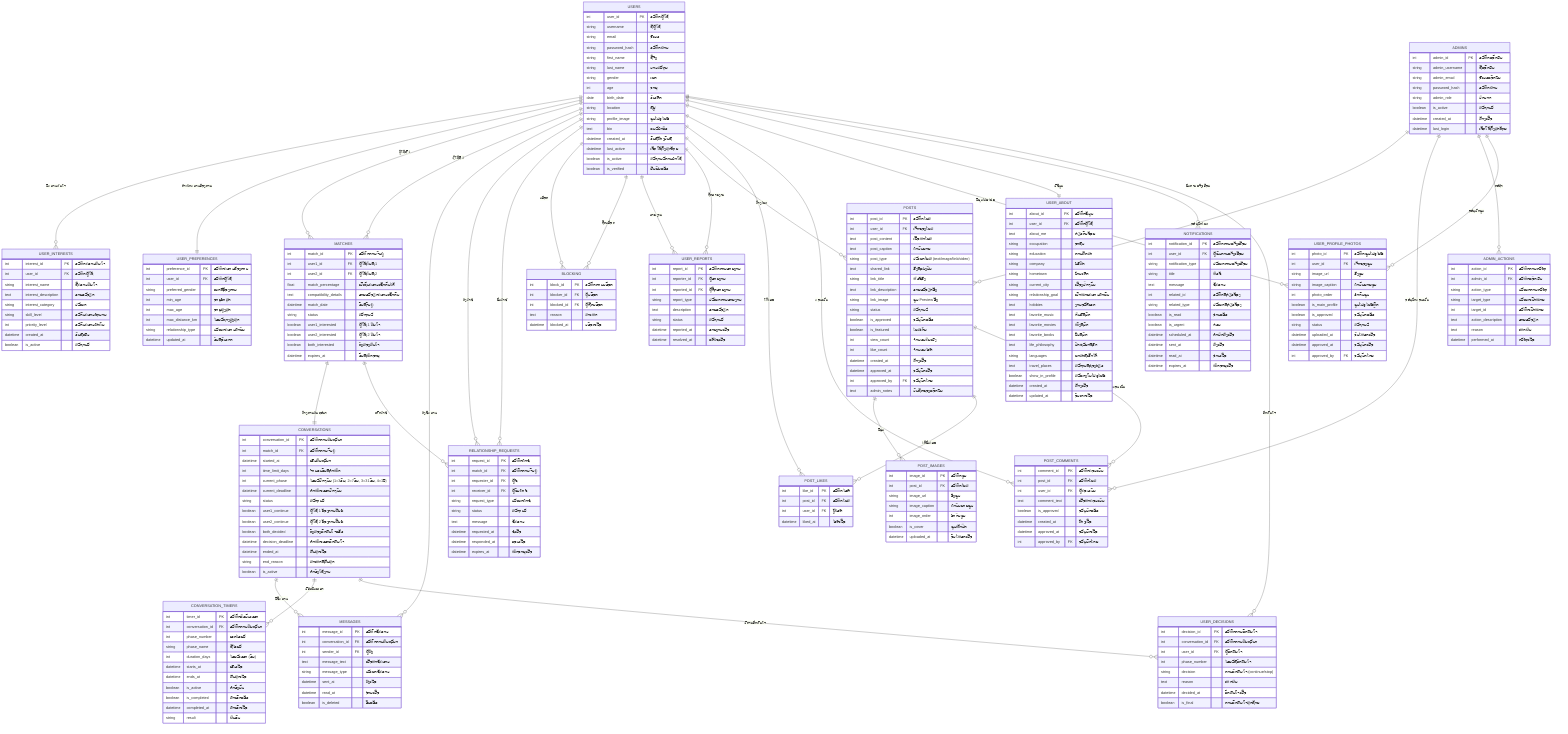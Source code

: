 erDiagram
    %% ລະບົບຫາຄູ່ຮັກ - LOVE MATCHING SYSTEM
    
    USERS {
        int user_id PK "ລະຫັດຜູ້ໃຊ້"
        string username "ຊື່ຜູ້ໃຊ້"
        string email "ອີເມວ"
        string password_hash "ລະຫັດຜ່ານ"
        string first_name "ຊື່ຈິງ"
        string last_name "ນາມສະກຸນ"
        string gender "ເພດ"
        int age "ອາຍຸ"
        date birth_date "ວັນເກີດ"
        string location "ທີ່ຢູ່"
        string profile_image "ຮູບໂປຣໄຟລ໌"
        text bio "ແນະນຳຕົວ"
        datetime created_at "ວັນທີ່ສ້າງບັນຊີ"
        datetime last_active "ເຂົ້າໃຊ້ຄັ້ງສຸດທ້າຍ"
        boolean is_active "ສະຖານະການນຳໃຊ້"
        boolean is_verified "ຢືນຢັນແລ້ວ"
    }
    
    USER_INTERESTS {
        int interest_id PK "ລະຫັດຄວາມສົນໃຈ"
        int user_id FK "ລະຫັດຜູ້ໃຊ້"
        string interest_name "ຊື່ຄວາມສົນໃຈ"
        text interest_description "ລາຍລະອຽດ"
        string interest_category "ປະເພດ"
        string skill_level "ລະດັບຄວາມຊຳນານ"
        int priority_level "ລະດັບຄວາມສຳຄັນ"
        datetime created_at "ວັນທີ່ເພີ່ມ"
        boolean is_active "ສະຖານະ"
    }
    
    USER_PREFERENCES {
        int preference_id PK "ລະຫັດຄວາມຕ້ອງການ"
        int user_id FK "ລະຫັດຜູ້ໃຊ້"
        string preferred_gender "ເພດທີ່ຕ້ອງການ"
        int min_age "ອາຍຸຕ່ຳສຸດ"
        int max_age "ອາຍຸສູງສຸດ"
        int max_distance_km "ໄລຍະທາງສູງສຸດ"
        string relationship_type "ປະເພດຄວາມສຳພັນ"
        datetime updated_at "ວັນທີ່ອັບເດດ"
    }
    
    MATCHES {
        int match_id PK "ລະຫັດການຈັບຄູ່"
        int user1_id FK "ຜູ້ໃຊ້ຄົນທີ່ 1"
        int user2_id FK "ຜູ້ໃຊ້ຄົນທີ່ 2"
        float match_percentage "ເປີເຊັນຄວາມເຂົ້າກັນໄດ້"
        text compatibility_details "ລາຍລະອຽດຄວາມເຂົ້າກັນ"
        datetime match_date "ວັນທີ່ຈັບຄູ່"
        string status "ສະຖານະ"
        boolean user1_interested "ຜູ້ໃຊ້ 1 ສົນໃຈ"
        boolean user2_interested "ຜູ້ໃຊ້ 2 ສົນໃຈ"
        boolean both_interested "ທັງສອງສົນໃຈ"
        datetime expires_at "ວັນທີ່ໝົດອາຍຸ"
    }
    
    CONVERSATIONS {
        int conversation_id PK "ລະຫັດການສົນທະນາ"
        int match_id FK "ລະຫັດການຈັບຄູ່"
        datetime started_at "ເລີ່ມສົນທະນາ"
        int time_limit_days "ຈຳນວນວັນທີ່ກຳໜົດ"
        int current_phase "ໄລຍະປັດຈຸບັນ (1=3ວັນ, 2=7ວັນ, 3=31ວັນ, 4=1ປີ)"
        datetime current_deadline "ກຳໜົດເວລາປັດຈຸບັນ"
        string status "ສະຖານະ"
        boolean user1_continue "ຜູ້ໃຊ້ 1 ຕ້ອງການສືບຕໍ່"
        boolean user2_continue "ຜູ້ໃຊ້ 2 ຕ້ອງການສືບຕໍ່"
        boolean both_decided "ທັງສອງຕັດສິນໃຈແລ້ວ"
        datetime decision_deadline "ກຳໜົດເວລາຕັດສິນໃຈ"
        datetime ended_at "ສິ້ນສຸດເມື່ອ"
        string end_reason "ສາເຫດທີ່ສິ້ນສຸດ"
        boolean is_active "ກຳລັງໃຊ້ງານ"
    }
    
    MESSAGES {
        int message_id PK "ລະຫັດຂໍ້ຄວາມ"
        int conversation_id FK "ລະຫັດການສົນທະນາ"
        int sender_id FK "ຜູ້ສົ່ງ"
        text message_text "ເນື້ອຫາຂໍ້ຄວາມ"
        string message_type "ປະເພດຂໍ້ຄວາມ"
        datetime sent_at "ສົ່ງເມື່ອ"
        datetime read_at "ອ່ານເມື່ອ"
        boolean is_deleted "ລຶບແລ້ວ"
    }
    
    RELATIONSHIP_REQUESTS {
        int request_id PK "ລະຫັດຄຳຂໍ"
        int match_id FK "ລະຫັດການຈັບຄູ່"
        int requester_id FK "ຜູ້ຂໍ"
        int receiver_id FK "ຜູ້ຮັບຄຳຂໍ"
        string request_type "ປະເພດຄຳຂໍ"
        string status "ສະຖານະ"
        text message "ຂໍ້ຄວາມ"
        datetime requested_at "ຂໍເມື່ອ"
        datetime responded_at "ຕອບເມື່ອ"
        datetime expires_at "ໝົດອາຍຸເມື່ອ"
    }
    
    BLOCKING {
        int block_id PK "ລະຫັດການບລັອກ"
        int blocker_id FK "ຜູ້ບລັອກ"
        int blocked_id FK "ຜູ້ຖືກບລັອກ"
        text reason "ສາເຫດ"
        datetime blocked_at "ບລັອກເມື່ອ"
    }
    
    USER_REPORTS {
        int report_id PK "ລະຫັດການລາຍງານ"
        int reporter_id FK "ຜູ້ລາຍງານ"
        int reported_id FK "ຜູ້ຖືກລາຍງານ"
        string report_type "ປະເພດການລາຍງານ"
        text description "ລາຍລະອຽດ"
        string status "ສະຖານະ"
        datetime reported_at "ລາຍງານເມື່ອ"
        datetime resolved_at "ແກ້ໄຂເມື່ອ"
    }
    
    POSTS {
        int post_id PK "ລະຫັດໂພສ"
        int user_id FK "ເຈົ້າຂອງໂພສ"
        text post_content "ເນື້ອຫາໂພສ"
        text post_caption "ຄຳບັນຍາຍ"
        string post_type "ປະເພດໂພສ (text/image/link/video)"
        text shared_link "ລິ້ງທີ່ແບ່ງປັນ"
        string link_title "ຫົວຂໍ້ລິ້ງ"
        text link_description "ລາຍລະອຽດລິ້ງ"
        string link_image "ຮູບ Preview ລິ້ງ"
        string status "ສະຖານະ"
        boolean is_approved "ອະນຸມັດແລ້ວ"
        boolean is_featured "ໂພສເດັ່ນ"
        int view_count "ຈຳນວນຄົນເບິ່ງ"
        int like_count "ຈຳນວນໄລກ໌"
        datetime created_at "ສ້າງເມື່ອ"
        datetime approved_at "ອະນຸມັດເມື່ອ"
        int approved_by FK "ອະນຸມັດໂດຍ"
        text admin_notes "ບັນທຶກຂອງແອັດມິນ"
    }
    
    POST_IMAGES {
        int image_id PK "ລະຫັດຮູບ"
        int post_id FK "ລະຫັດໂພສ"
        string image_url "ລິ້ງຮູບ"
        string image_caption "ຄຳບັນຍາຍຮູບ"
        int image_order "ລຳດັບຮູບ"
        boolean is_cover "ຮູບໜ້າປົກ"
        datetime uploaded_at "ອັບໂຫລດເມື່ອ"
    }
    
    POST_LIKES {
        int like_id PK "ລະຫັດໄລກ໌"
        int post_id FK "ລະຫັດໂພສ"
        int user_id FK "ຜູ້ໄລກ໌"
        datetime liked_at "ໄລກ໌ເມື່ອ"
    }
    
    POST_COMMENTS {
        int comment_id PK "ລະຫັດຄອມເມັນ"
        int post_id FK "ລະຫັດໂພສ"
        int user_id FK "ຜູ້ຄອມເມັນ"
        text comment_text "ເນື້ອຫາຄອມເມັນ"
        boolean is_approved "ອະນຸມັດແລ້ວ"
        datetime created_at "ສ້າງເມື່ອ"
        datetime approved_at "ອະນຸມັດເມື່ອ"
        int approved_by FK "ອະນຸມັດໂດຍ"
    }
    
    ADMINS {
        int admin_id PK "ລະຫັດແອັດມິນ"
        string admin_username "ຊື່ແອັດມິນ"
        string admin_email "ອີເມວແອັດມິນ"
        string password_hash "ລະຫັດຜ່ານ"
        string admin_role "ບົດບາດ"
        boolean is_active "ສະຖານະ"
        datetime created_at "ສ້າງເມື່ອ"
        datetime last_login "ເຂົ້າໃຊ້ຄັ້ງສຸດທ້າຍ"
    }
    
    ADMIN_ACTIONS {
        int action_id PK "ລະຫັດການກະທຳ"
        int admin_id FK "ລະຫັດແອັດມິນ"
        string action_type "ປະເພດການກະທຳ"
        string target_type "ປະເພດເປົ້າໝາຍ"
        int target_id "ລະຫັດເປົ້າໝາຍ"
        text action_description "ລາຍລະອຽດ"
        text reason "ເຫດຜົນ"
        datetime performed_at "ກະທຳເມື່ອ"
    }
    
    USER_PROFILE_PHOTOS {
        int photo_id PK "ລະຫັດຮູບໂປຣໄຟລ໌"
        int user_id FK "ເຈົ້າຂອງຮູບ"
        string image_url "ລິ້ງຮູບ"
        string image_caption "ຄຳບັນຍາຍຮູບ"
        int photo_order "ລຳດັບຮູບ"
        boolean is_main_profile "ຮູບໂປຣໄຟລ໌ຫຼັກ"
        boolean is_approved "ອະນຸມັດແລ້ວ"
        string status "ສະຖານະ"
        datetime uploaded_at "ອັບໂຫລດເມື່ອ"
        datetime approved_at "ອະນຸມັດເມື່ອ"
        int approved_by FK "ອະນຸມັດໂດຍ"
    }
    
    USER_ABOUT {
        int about_id PK "ລະຫັດຂໍ້ມູນ"
        int user_id FK "ລະຫັດຜູ້ໃຊ້"
        text about_me "ກ່ຽວກັບຂ້ອຍ"
        string occupation "ອາຊີບ"
        string education "ການສຶກສາ"
        string company "ບໍລິສັດ"
        string hometown "ບ້ານເກີດ"
        string current_city "ເມືອງປັດຈຸບັນ"
        string relationship_goal "ເປົ້າໝາຍຄວາມສຳພັນ"
        text hobbies "ງານອະດິເລກ"
        text favorite_music "ດົນຕີທີ່ມັກ"
        text favorite_movies "ໜັງທີ່ມັກ"
        text favorite_books "ປຶ້ມທີ່ມັກ"
        text life_philosophy "ປັດຊະຍາຊີວິດ"
        string languages "ພາສາທີ່ເວົ້າໄດ້"
        text travel_places "ສະຖານທີ່ທ່ອງທ່ຽວ"
        boolean show_in_profile "ສະແດງໃນໂປຣໄຟລ໌"
        datetime created_at "ສ້າງເມື່ອ"
        datetime updated_at "ອັບເດດເມື່ອ"
    }
    
    NOTIFICATIONS {
        int notification_id PK "ລະຫັດການແຈ້ງເຕືອນ"
        int user_id FK "ຜູ້ຮັບການແຈ້ງເຕືອນ"
        string notification_type "ປະເພດການແຈ້ງເຕືອນ"
        string title "ຫົວຂໍ້"
        text message "ຂໍ້ຄວາມ"
        int related_id "ລະຫັດທີ່ກ່ຽວຂ້ອງ"
        string related_type "ປະເພດທີ່ກ່ຽວຂ້ອງ"
        boolean is_read "ອ່ານແລ້ວ"
        boolean is_urgent "ດ່ວນ"
        datetime scheduled_at "ກຳນົດສົ່ງເມື່ອ"
        datetime sent_at "ສົ່ງເມື່ອ"
        datetime read_at "ອ່ານເມື່ອ"
        datetime expires_at "ໝົດອາຍຸເມື່ອ"
    }
    
    CONVERSATION_TIMERS {
        int timer_id PK "ລະຫັດຕົວນັບເວລາ"
        int conversation_id FK "ລະຫັດການສົນທະນາ"
        int phase_number "ເລກໄລຍະ"
        string phase_name "ຊື່ໄລຍະ"
        int duration_days "ໄລຍະເວລາ (ວັນ)"
        datetime starts_at "ເລີ່ມເມື່ອ"
        datetime ends_at "ສິ້ນສຸດເມື່ອ"
        boolean is_active "ກຳລັງນັບ"
        boolean is_completed "ສຳເລັດແລ້ວ"
        datetime completed_at "ສຳເລັດເມື່ອ"
        string result "ຜົນລັບ"
    }
    
    USER_DECISIONS {
        int decision_id PK "ລະຫັດການຕັດສິນໃຈ"
        int conversation_id FK "ລະຫັດການສົນທະນາ"
        int user_id FK "ຜູ້ຕັດສິນໃຈ"
        int phase_number "ໄລຍະທີ່ຕັດສິນໃຈ"
        string decision "ການຕັດສິນໃຈ (continue/stop)"
        text reason "ເຫດຜົນ"
        datetime decided_at "ຕັດສິນໃຈເມື່ອ"
        boolean is_final "ການຕັດສິນໃຈສຸດທ້າຍ"
    }
    
    %% ຄວາມສຳພັນລະຫວ່າງຕາຕະລາງ
    USERS ||--o{ USER_INTERESTS : "ມີຄວາມສົນໃຈ"
    USERS ||--|| USER_PREFERENCES : "ກຳໜົດຄວາມຕ້ອງການ"
    USERS ||--o{ MATCHES : "ຜູ້ໃຊ້ທີ່ 1"
    USERS ||--o{ MATCHES : "ຜູ້ໃຊ້ທີ່ 2"
    MATCHES ||--|| CONVERSATIONS : "ສ້າງການສົນທະນາ"
    CONVERSATIONS ||--o{ MESSAGES : "ມີຂໍ້ຄວາມ"
    USERS ||--o{ MESSAGES : "ສົ່ງຂໍ້ຄວາມ"
    MATCHES ||--o{ RELATIONSHIP_REQUESTS : "ເກີດຄຳຂໍ"
    USERS ||--o{ RELATIONSHIP_REQUESTS : "ສົ່ງຄຳຂໍ"
    USERS ||--o{ RELATIONSHIP_REQUESTS : "ຮັບຄຳຂໍ"
    USERS ||--o{ BLOCKING : "ບລັອກ"
    USERS ||--o{ BLOCKING : "ຖືກບລັອກ"
    USERS ||--o{ USER_REPORTS : "ລາຍງານ"
    USERS ||--o{ USER_REPORTS : "ຖືກລາຍງານ"
    USERS ||--o{ POSTS : "ສ້າງໂພສ"
    POSTS ||--o{ POST_IMAGES : "ມີຮູບ"
    USERS ||--o{ POST_LIKES : "ໃຫ້ໄລກ໌"
    POSTS ||--o{ POST_LIKES : "ໄດ້ຮັບໄລກ໌"
    USERS ||--o{ POST_COMMENTS : "ຄອມເມັນ"
    POSTS ||--o{ POST_COMMENTS : "ໄດ້ຮັບຄອມເມັນ"
    ADMINS ||--o{ POSTS : "ອະນຸມັດໂພສ"
    ADMINS ||--o{ POST_COMMENTS : "ອະນຸມັດຄອມເມັນ"
    ADMINS ||--o{ ADMIN_ACTIONS : "ກະທຳ"
    USERS ||--o{ USER_PROFILE_PHOTOS : "ມີຮູບໂປຣໄຟລ໌"
    ADMINS ||--o{ USER_PROFILE_PHOTOS : "ອະນຸມັດຮູບ"
    USERS ||--|| USER_ABOUT : "ມີຂໍ້ມູນ"
    USERS ||--o{ NOTIFICATIONS : "ຮັບການແຈ້ງເຕືອນ"
    CONVERSATIONS ||--o{ CONVERSATION_TIMERS : "ມີຕົວນັບເວລາ"
    USERS ||--o{ USER_DECISIONS : "ຕັດສິນໃຈ"
    CONVERSATIONS ||--o{ USER_DECISIONS : "ມີການຕັດສິນໃຈ"